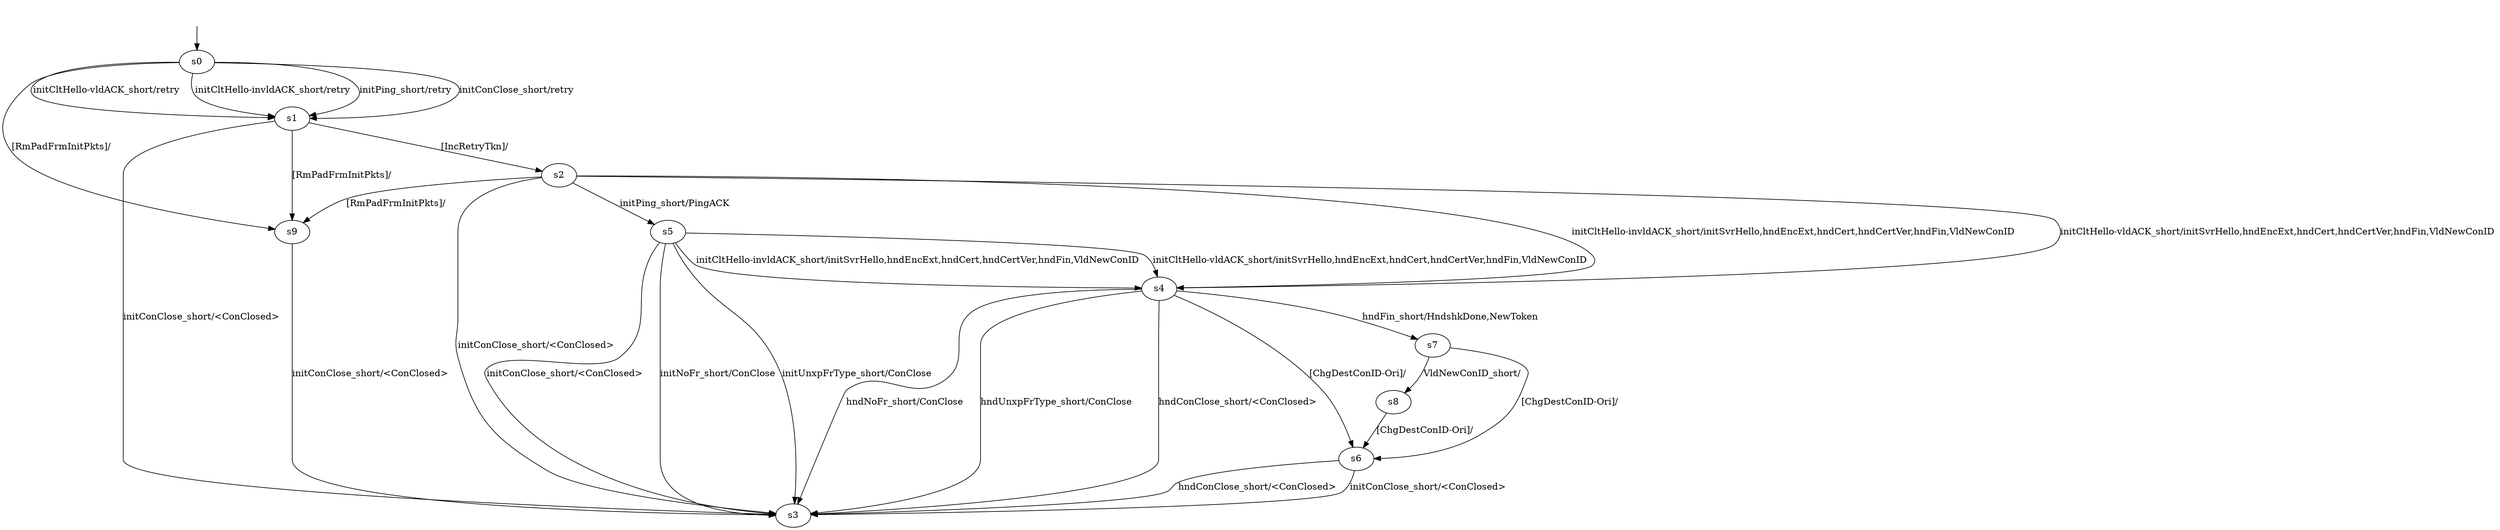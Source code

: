 digraph "../results/quicgoModels/quicgo-BWR-sCS-0/learnedModel" {
s0 [label=s0];
s1 [label=s1];
s2 [label=s2];
s3 [label=s3];
s4 [label=s4];
s5 [label=s5];
s6 [label=s6];
s7 [label=s7];
s8 [label=s8];
s9 [label=s9];
s0 -> s1  [label="initPing_short/retry "];
s0 -> s1  [label="initConClose_short/retry "];
s0 -> s1  [label="initCltHello-vldACK_short/retry "];
s0 -> s1  [label="initCltHello-invldACK_short/retry "];
s0 -> s9  [label="[RmPadFrmInitPkts]/ "];
s1 -> s3  [label="initConClose_short/<ConClosed> "];
s1 -> s2  [label="[IncRetryTkn]/ "];
s1 -> s9  [label="[RmPadFrmInitPkts]/ "];
s2 -> s5  [label="initPing_short/PingACK "];
s2 -> s3  [label="initConClose_short/<ConClosed> "];
s2 -> s4  [label="initCltHello-vldACK_short/initSvrHello,hndEncExt,hndCert,hndCertVer,hndFin,VldNewConID "];
s2 -> s4  [label="initCltHello-invldACK_short/initSvrHello,hndEncExt,hndCert,hndCertVer,hndFin,VldNewConID "];
s2 -> s9  [label="[RmPadFrmInitPkts]/ "];
s4 -> s7  [label="hndFin_short/HndshkDone,NewToken "];
s4 -> s3  [label="hndNoFr_short/ConClose "];
s4 -> s3  [label="hndUnxpFrType_short/ConClose "];
s4 -> s3  [label="hndConClose_short/<ConClosed> "];
s4 -> s6  [label="[ChgDestConID-Ori]/ "];
s5 -> s3  [label="initConClose_short/<ConClosed> "];
s5 -> s4  [label="initCltHello-vldACK_short/initSvrHello,hndEncExt,hndCert,hndCertVer,hndFin,VldNewConID "];
s5 -> s4  [label="initCltHello-invldACK_short/initSvrHello,hndEncExt,hndCert,hndCertVer,hndFin,VldNewConID "];
s5 -> s3  [label="initNoFr_short/ConClose "];
s5 -> s3  [label="initUnxpFrType_short/ConClose "];
s6 -> s3  [label="initConClose_short/<ConClosed> "];
s6 -> s3  [label="hndConClose_short/<ConClosed> "];
s7 -> s8  [label="VldNewConID_short/ "];
s7 -> s6  [label="[ChgDestConID-Ori]/ "];
s8 -> s6  [label="[ChgDestConID-Ori]/ "];
s9 -> s3  [label="initConClose_short/<ConClosed> "];
__start0 [label="", shape=none];
__start0 -> s0  [label=""];
}
